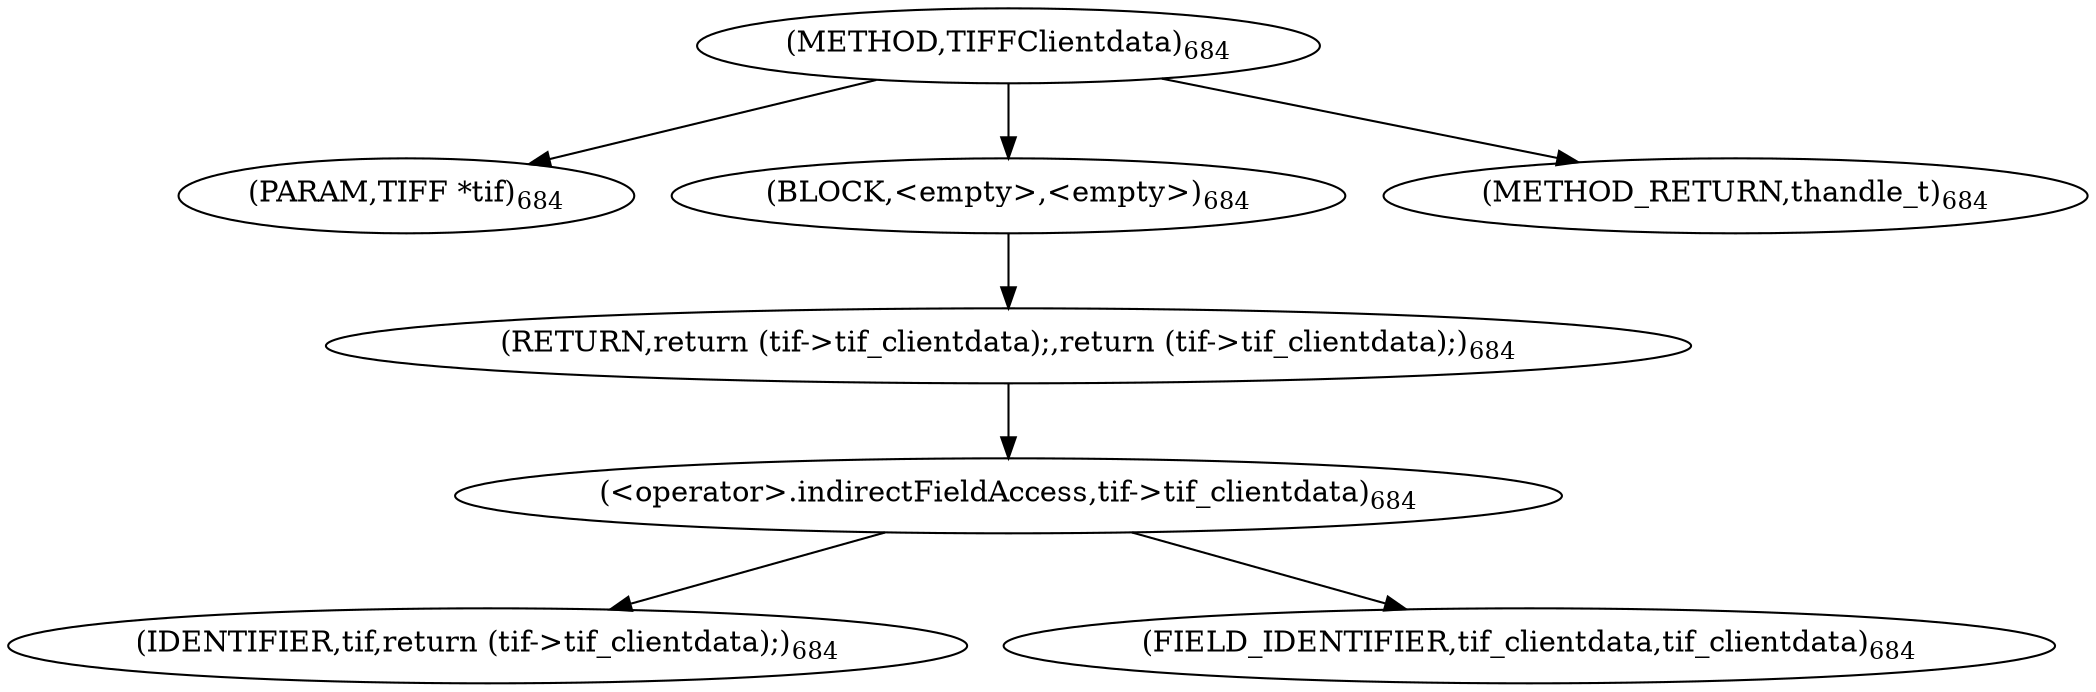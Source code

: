 digraph "TIFFClientdata" {  
"1474" [label = <(METHOD,TIFFClientdata)<SUB>684</SUB>> ]
"1475" [label = <(PARAM,TIFF *tif)<SUB>684</SUB>> ]
"1476" [label = <(BLOCK,&lt;empty&gt;,&lt;empty&gt;)<SUB>684</SUB>> ]
"1477" [label = <(RETURN,return (tif-&gt;tif_clientdata);,return (tif-&gt;tif_clientdata);)<SUB>684</SUB>> ]
"1478" [label = <(&lt;operator&gt;.indirectFieldAccess,tif-&gt;tif_clientdata)<SUB>684</SUB>> ]
"1479" [label = <(IDENTIFIER,tif,return (tif-&gt;tif_clientdata);)<SUB>684</SUB>> ]
"1480" [label = <(FIELD_IDENTIFIER,tif_clientdata,tif_clientdata)<SUB>684</SUB>> ]
"1481" [label = <(METHOD_RETURN,thandle_t)<SUB>684</SUB>> ]
  "1474" -> "1475" 
  "1474" -> "1476" 
  "1474" -> "1481" 
  "1476" -> "1477" 
  "1477" -> "1478" 
  "1478" -> "1479" 
  "1478" -> "1480" 
}

